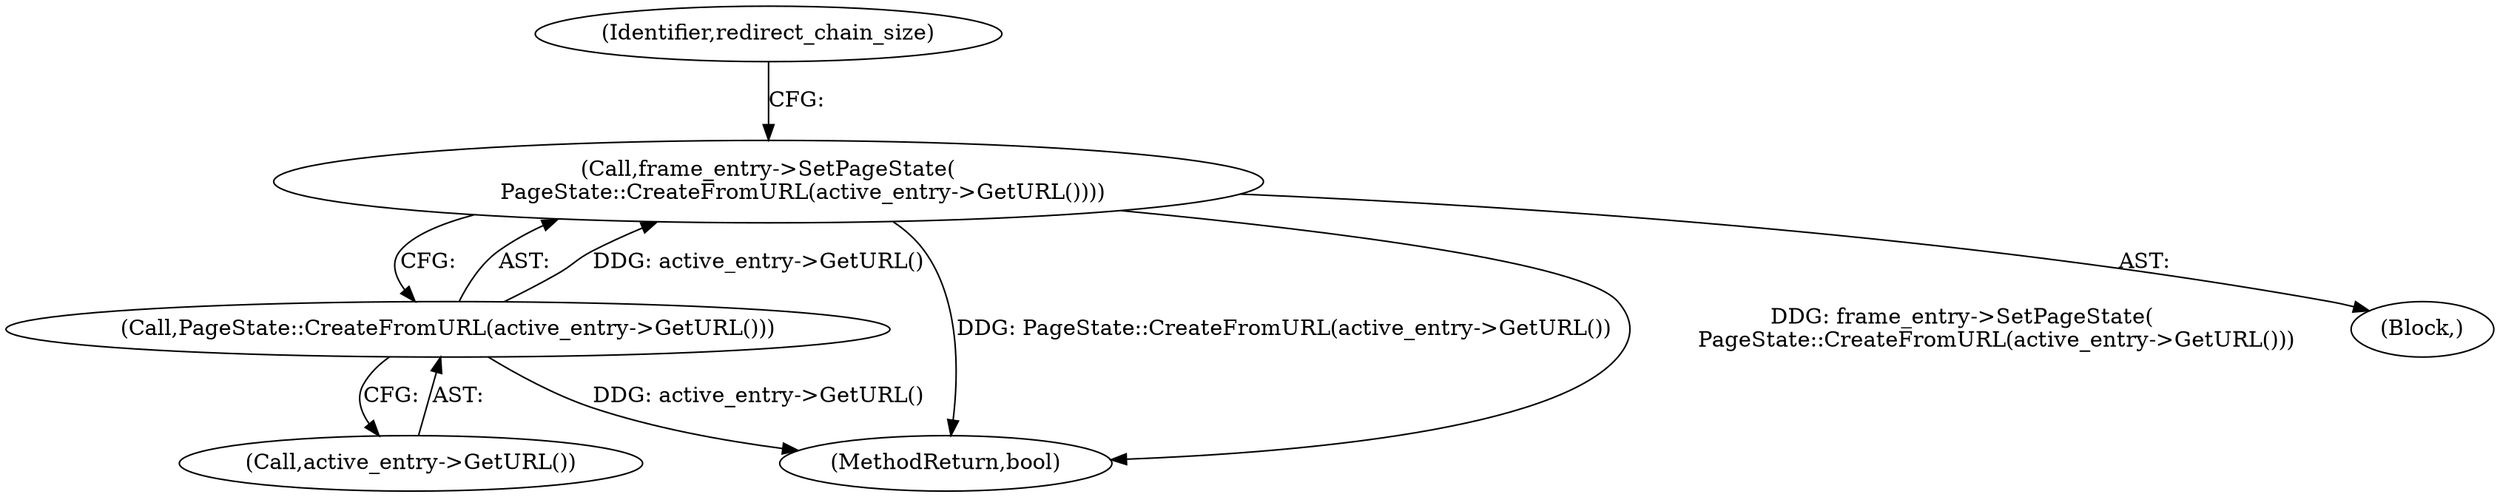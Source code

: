 digraph "1_Chrome_56a84aa67bb071a33a48ac1481b555c48e0a9a59_1@del" {
"1000372" [label="(Call,frame_entry->SetPageState(\n          PageState::CreateFromURL(active_entry->GetURL())))"];
"1000373" [label="(Call,PageState::CreateFromURL(active_entry->GetURL()))"];
"1000377" [label="(Identifier,redirect_chain_size)"];
"1000374" [label="(Call,active_entry->GetURL())"];
"1000372" [label="(Call,frame_entry->SetPageState(\n          PageState::CreateFromURL(active_entry->GetURL())))"];
"1000456" [label="(MethodReturn,bool)"];
"1000371" [label="(Block,)"];
"1000373" [label="(Call,PageState::CreateFromURL(active_entry->GetURL()))"];
"1000372" -> "1000371"  [label="AST: "];
"1000372" -> "1000373"  [label="CFG: "];
"1000373" -> "1000372"  [label="AST: "];
"1000377" -> "1000372"  [label="CFG: "];
"1000372" -> "1000456"  [label="DDG: PageState::CreateFromURL(active_entry->GetURL())"];
"1000372" -> "1000456"  [label="DDG: frame_entry->SetPageState(\n          PageState::CreateFromURL(active_entry->GetURL()))"];
"1000373" -> "1000372"  [label="DDG: active_entry->GetURL()"];
"1000373" -> "1000374"  [label="CFG: "];
"1000374" -> "1000373"  [label="AST: "];
"1000373" -> "1000456"  [label="DDG: active_entry->GetURL()"];
}
